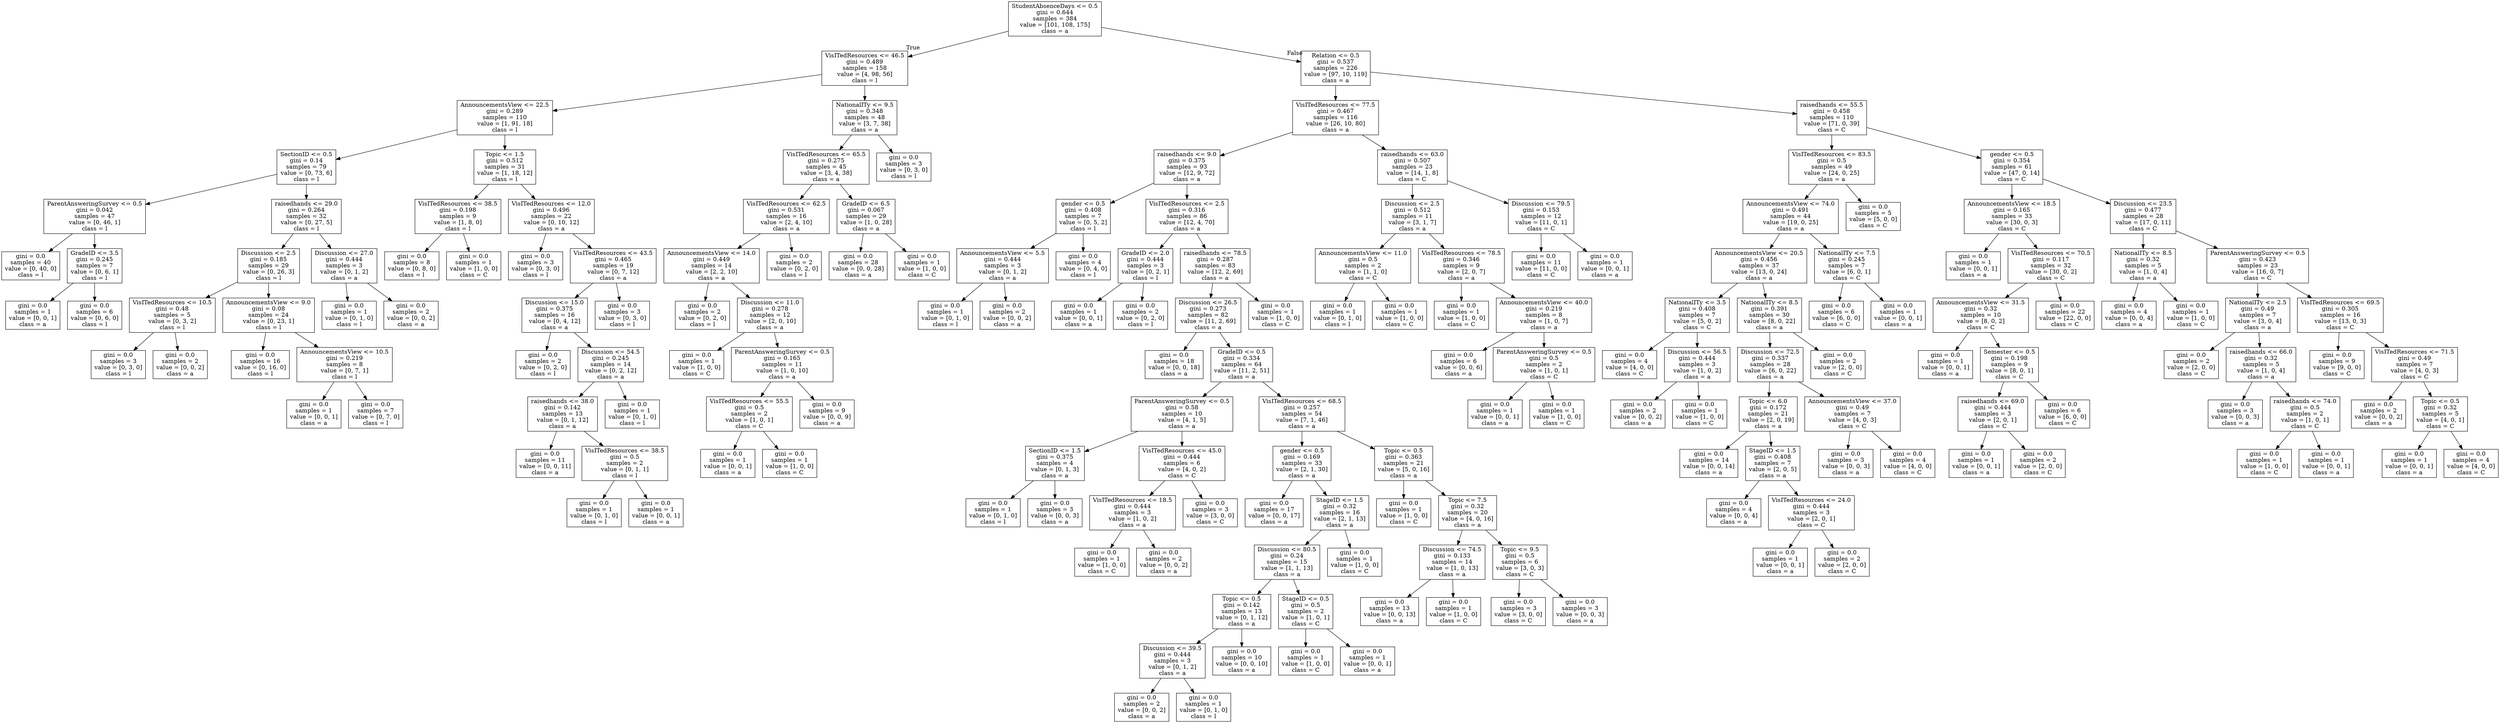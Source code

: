 digraph Tree {
node [shape=box] ;
0 [label="StudentAbsenceDays <= 0.5\ngini = 0.644\nsamples = 384\nvalue = [101, 108, 175]\nclass = a"] ;
1 [label="VisITedResources <= 46.5\ngini = 0.489\nsamples = 158\nvalue = [4, 98, 56]\nclass = l"] ;
0 -> 1 [labeldistance=2.5, labelangle=45, headlabel="True"] ;
2 [label="AnnouncementsView <= 22.5\ngini = 0.289\nsamples = 110\nvalue = [1, 91, 18]\nclass = l"] ;
1 -> 2 ;
3 [label="SectionID <= 0.5\ngini = 0.14\nsamples = 79\nvalue = [0, 73, 6]\nclass = l"] ;
2 -> 3 ;
4 [label="ParentAnsweringSurvey <= 0.5\ngini = 0.042\nsamples = 47\nvalue = [0, 46, 1]\nclass = l"] ;
3 -> 4 ;
5 [label="gini = 0.0\nsamples = 40\nvalue = [0, 40, 0]\nclass = l"] ;
4 -> 5 ;
6 [label="GradeID <= 3.5\ngini = 0.245\nsamples = 7\nvalue = [0, 6, 1]\nclass = l"] ;
4 -> 6 ;
7 [label="gini = 0.0\nsamples = 1\nvalue = [0, 0, 1]\nclass = a"] ;
6 -> 7 ;
8 [label="gini = 0.0\nsamples = 6\nvalue = [0, 6, 0]\nclass = l"] ;
6 -> 8 ;
9 [label="raisedhands <= 29.0\ngini = 0.264\nsamples = 32\nvalue = [0, 27, 5]\nclass = l"] ;
3 -> 9 ;
10 [label="Discussion <= 2.5\ngini = 0.185\nsamples = 29\nvalue = [0, 26, 3]\nclass = l"] ;
9 -> 10 ;
11 [label="VisITedResources <= 10.5\ngini = 0.48\nsamples = 5\nvalue = [0, 3, 2]\nclass = l"] ;
10 -> 11 ;
12 [label="gini = 0.0\nsamples = 3\nvalue = [0, 3, 0]\nclass = l"] ;
11 -> 12 ;
13 [label="gini = 0.0\nsamples = 2\nvalue = [0, 0, 2]\nclass = a"] ;
11 -> 13 ;
14 [label="AnnouncementsView <= 9.0\ngini = 0.08\nsamples = 24\nvalue = [0, 23, 1]\nclass = l"] ;
10 -> 14 ;
15 [label="gini = 0.0\nsamples = 16\nvalue = [0, 16, 0]\nclass = l"] ;
14 -> 15 ;
16 [label="AnnouncementsView <= 10.5\ngini = 0.219\nsamples = 8\nvalue = [0, 7, 1]\nclass = l"] ;
14 -> 16 ;
17 [label="gini = 0.0\nsamples = 1\nvalue = [0, 0, 1]\nclass = a"] ;
16 -> 17 ;
18 [label="gini = 0.0\nsamples = 7\nvalue = [0, 7, 0]\nclass = l"] ;
16 -> 18 ;
19 [label="Discussion <= 27.0\ngini = 0.444\nsamples = 3\nvalue = [0, 1, 2]\nclass = a"] ;
9 -> 19 ;
20 [label="gini = 0.0\nsamples = 1\nvalue = [0, 1, 0]\nclass = l"] ;
19 -> 20 ;
21 [label="gini = 0.0\nsamples = 2\nvalue = [0, 0, 2]\nclass = a"] ;
19 -> 21 ;
22 [label="Topic <= 1.5\ngini = 0.512\nsamples = 31\nvalue = [1, 18, 12]\nclass = l"] ;
2 -> 22 ;
23 [label="VisITedResources <= 38.5\ngini = 0.198\nsamples = 9\nvalue = [1, 8, 0]\nclass = l"] ;
22 -> 23 ;
24 [label="gini = 0.0\nsamples = 8\nvalue = [0, 8, 0]\nclass = l"] ;
23 -> 24 ;
25 [label="gini = 0.0\nsamples = 1\nvalue = [1, 0, 0]\nclass = C"] ;
23 -> 25 ;
26 [label="VisITedResources <= 12.0\ngini = 0.496\nsamples = 22\nvalue = [0, 10, 12]\nclass = a"] ;
22 -> 26 ;
27 [label="gini = 0.0\nsamples = 3\nvalue = [0, 3, 0]\nclass = l"] ;
26 -> 27 ;
28 [label="VisITedResources <= 43.5\ngini = 0.465\nsamples = 19\nvalue = [0, 7, 12]\nclass = a"] ;
26 -> 28 ;
29 [label="Discussion <= 15.0\ngini = 0.375\nsamples = 16\nvalue = [0, 4, 12]\nclass = a"] ;
28 -> 29 ;
30 [label="gini = 0.0\nsamples = 2\nvalue = [0, 2, 0]\nclass = l"] ;
29 -> 30 ;
31 [label="Discussion <= 54.5\ngini = 0.245\nsamples = 14\nvalue = [0, 2, 12]\nclass = a"] ;
29 -> 31 ;
32 [label="raisedhands <= 38.0\ngini = 0.142\nsamples = 13\nvalue = [0, 1, 12]\nclass = a"] ;
31 -> 32 ;
33 [label="gini = 0.0\nsamples = 11\nvalue = [0, 0, 11]\nclass = a"] ;
32 -> 33 ;
34 [label="VisITedResources <= 38.5\ngini = 0.5\nsamples = 2\nvalue = [0, 1, 1]\nclass = l"] ;
32 -> 34 ;
35 [label="gini = 0.0\nsamples = 1\nvalue = [0, 1, 0]\nclass = l"] ;
34 -> 35 ;
36 [label="gini = 0.0\nsamples = 1\nvalue = [0, 0, 1]\nclass = a"] ;
34 -> 36 ;
37 [label="gini = 0.0\nsamples = 1\nvalue = [0, 1, 0]\nclass = l"] ;
31 -> 37 ;
38 [label="gini = 0.0\nsamples = 3\nvalue = [0, 3, 0]\nclass = l"] ;
28 -> 38 ;
39 [label="NationalITy <= 9.5\ngini = 0.348\nsamples = 48\nvalue = [3, 7, 38]\nclass = a"] ;
1 -> 39 ;
40 [label="VisITedResources <= 65.5\ngini = 0.275\nsamples = 45\nvalue = [3, 4, 38]\nclass = a"] ;
39 -> 40 ;
41 [label="VisITedResources <= 62.5\ngini = 0.531\nsamples = 16\nvalue = [2, 4, 10]\nclass = a"] ;
40 -> 41 ;
42 [label="AnnouncementsView <= 14.0\ngini = 0.449\nsamples = 14\nvalue = [2, 2, 10]\nclass = a"] ;
41 -> 42 ;
43 [label="gini = 0.0\nsamples = 2\nvalue = [0, 2, 0]\nclass = l"] ;
42 -> 43 ;
44 [label="Discussion <= 11.0\ngini = 0.278\nsamples = 12\nvalue = [2, 0, 10]\nclass = a"] ;
42 -> 44 ;
45 [label="gini = 0.0\nsamples = 1\nvalue = [1, 0, 0]\nclass = C"] ;
44 -> 45 ;
46 [label="ParentAnsweringSurvey <= 0.5\ngini = 0.165\nsamples = 11\nvalue = [1, 0, 10]\nclass = a"] ;
44 -> 46 ;
47 [label="VisITedResources <= 55.5\ngini = 0.5\nsamples = 2\nvalue = [1, 0, 1]\nclass = C"] ;
46 -> 47 ;
48 [label="gini = 0.0\nsamples = 1\nvalue = [0, 0, 1]\nclass = a"] ;
47 -> 48 ;
49 [label="gini = 0.0\nsamples = 1\nvalue = [1, 0, 0]\nclass = C"] ;
47 -> 49 ;
50 [label="gini = 0.0\nsamples = 9\nvalue = [0, 0, 9]\nclass = a"] ;
46 -> 50 ;
51 [label="gini = 0.0\nsamples = 2\nvalue = [0, 2, 0]\nclass = l"] ;
41 -> 51 ;
52 [label="GradeID <= 6.5\ngini = 0.067\nsamples = 29\nvalue = [1, 0, 28]\nclass = a"] ;
40 -> 52 ;
53 [label="gini = 0.0\nsamples = 28\nvalue = [0, 0, 28]\nclass = a"] ;
52 -> 53 ;
54 [label="gini = 0.0\nsamples = 1\nvalue = [1, 0, 0]\nclass = C"] ;
52 -> 54 ;
55 [label="gini = 0.0\nsamples = 3\nvalue = [0, 3, 0]\nclass = l"] ;
39 -> 55 ;
56 [label="Relation <= 0.5\ngini = 0.537\nsamples = 226\nvalue = [97, 10, 119]\nclass = a"] ;
0 -> 56 [labeldistance=2.5, labelangle=-45, headlabel="False"] ;
57 [label="VisITedResources <= 77.5\ngini = 0.467\nsamples = 116\nvalue = [26, 10, 80]\nclass = a"] ;
56 -> 57 ;
58 [label="raisedhands <= 9.0\ngini = 0.375\nsamples = 93\nvalue = [12, 9, 72]\nclass = a"] ;
57 -> 58 ;
59 [label="gender <= 0.5\ngini = 0.408\nsamples = 7\nvalue = [0, 5, 2]\nclass = l"] ;
58 -> 59 ;
60 [label="AnnouncementsView <= 5.5\ngini = 0.444\nsamples = 3\nvalue = [0, 1, 2]\nclass = a"] ;
59 -> 60 ;
61 [label="gini = 0.0\nsamples = 1\nvalue = [0, 1, 0]\nclass = l"] ;
60 -> 61 ;
62 [label="gini = 0.0\nsamples = 2\nvalue = [0, 0, 2]\nclass = a"] ;
60 -> 62 ;
63 [label="gini = 0.0\nsamples = 4\nvalue = [0, 4, 0]\nclass = l"] ;
59 -> 63 ;
64 [label="VisITedResources <= 2.5\ngini = 0.316\nsamples = 86\nvalue = [12, 4, 70]\nclass = a"] ;
58 -> 64 ;
65 [label="GradeID <= 2.0\ngini = 0.444\nsamples = 3\nvalue = [0, 2, 1]\nclass = l"] ;
64 -> 65 ;
66 [label="gini = 0.0\nsamples = 1\nvalue = [0, 0, 1]\nclass = a"] ;
65 -> 66 ;
67 [label="gini = 0.0\nsamples = 2\nvalue = [0, 2, 0]\nclass = l"] ;
65 -> 67 ;
68 [label="raisedhands <= 78.5\ngini = 0.287\nsamples = 83\nvalue = [12, 2, 69]\nclass = a"] ;
64 -> 68 ;
69 [label="Discussion <= 26.5\ngini = 0.273\nsamples = 82\nvalue = [11, 2, 69]\nclass = a"] ;
68 -> 69 ;
70 [label="gini = 0.0\nsamples = 18\nvalue = [0, 0, 18]\nclass = a"] ;
69 -> 70 ;
71 [label="GradeID <= 0.5\ngini = 0.334\nsamples = 64\nvalue = [11, 2, 51]\nclass = a"] ;
69 -> 71 ;
72 [label="ParentAnsweringSurvey <= 0.5\ngini = 0.58\nsamples = 10\nvalue = [4, 1, 5]\nclass = a"] ;
71 -> 72 ;
73 [label="SectionID <= 1.5\ngini = 0.375\nsamples = 4\nvalue = [0, 1, 3]\nclass = a"] ;
72 -> 73 ;
74 [label="gini = 0.0\nsamples = 1\nvalue = [0, 1, 0]\nclass = l"] ;
73 -> 74 ;
75 [label="gini = 0.0\nsamples = 3\nvalue = [0, 0, 3]\nclass = a"] ;
73 -> 75 ;
76 [label="VisITedResources <= 45.0\ngini = 0.444\nsamples = 6\nvalue = [4, 0, 2]\nclass = C"] ;
72 -> 76 ;
77 [label="VisITedResources <= 18.5\ngini = 0.444\nsamples = 3\nvalue = [1, 0, 2]\nclass = a"] ;
76 -> 77 ;
78 [label="gini = 0.0\nsamples = 1\nvalue = [1, 0, 0]\nclass = C"] ;
77 -> 78 ;
79 [label="gini = 0.0\nsamples = 2\nvalue = [0, 0, 2]\nclass = a"] ;
77 -> 79 ;
80 [label="gini = 0.0\nsamples = 3\nvalue = [3, 0, 0]\nclass = C"] ;
76 -> 80 ;
81 [label="VisITedResources <= 68.5\ngini = 0.257\nsamples = 54\nvalue = [7, 1, 46]\nclass = a"] ;
71 -> 81 ;
82 [label="gender <= 0.5\ngini = 0.169\nsamples = 33\nvalue = [2, 1, 30]\nclass = a"] ;
81 -> 82 ;
83 [label="gini = 0.0\nsamples = 17\nvalue = [0, 0, 17]\nclass = a"] ;
82 -> 83 ;
84 [label="StageID <= 1.5\ngini = 0.32\nsamples = 16\nvalue = [2, 1, 13]\nclass = a"] ;
82 -> 84 ;
85 [label="Discussion <= 80.5\ngini = 0.24\nsamples = 15\nvalue = [1, 1, 13]\nclass = a"] ;
84 -> 85 ;
86 [label="Topic <= 0.5\ngini = 0.142\nsamples = 13\nvalue = [0, 1, 12]\nclass = a"] ;
85 -> 86 ;
87 [label="Discussion <= 39.5\ngini = 0.444\nsamples = 3\nvalue = [0, 1, 2]\nclass = a"] ;
86 -> 87 ;
88 [label="gini = 0.0\nsamples = 2\nvalue = [0, 0, 2]\nclass = a"] ;
87 -> 88 ;
89 [label="gini = 0.0\nsamples = 1\nvalue = [0, 1, 0]\nclass = l"] ;
87 -> 89 ;
90 [label="gini = 0.0\nsamples = 10\nvalue = [0, 0, 10]\nclass = a"] ;
86 -> 90 ;
91 [label="StageID <= 0.5\ngini = 0.5\nsamples = 2\nvalue = [1, 0, 1]\nclass = C"] ;
85 -> 91 ;
92 [label="gini = 0.0\nsamples = 1\nvalue = [1, 0, 0]\nclass = C"] ;
91 -> 92 ;
93 [label="gini = 0.0\nsamples = 1\nvalue = [0, 0, 1]\nclass = a"] ;
91 -> 93 ;
94 [label="gini = 0.0\nsamples = 1\nvalue = [1, 0, 0]\nclass = C"] ;
84 -> 94 ;
95 [label="Topic <= 0.5\ngini = 0.363\nsamples = 21\nvalue = [5, 0, 16]\nclass = a"] ;
81 -> 95 ;
96 [label="gini = 0.0\nsamples = 1\nvalue = [1, 0, 0]\nclass = C"] ;
95 -> 96 ;
97 [label="Topic <= 7.5\ngini = 0.32\nsamples = 20\nvalue = [4, 0, 16]\nclass = a"] ;
95 -> 97 ;
98 [label="Discussion <= 74.5\ngini = 0.133\nsamples = 14\nvalue = [1, 0, 13]\nclass = a"] ;
97 -> 98 ;
99 [label="gini = 0.0\nsamples = 13\nvalue = [0, 0, 13]\nclass = a"] ;
98 -> 99 ;
100 [label="gini = 0.0\nsamples = 1\nvalue = [1, 0, 0]\nclass = C"] ;
98 -> 100 ;
101 [label="Topic <= 9.5\ngini = 0.5\nsamples = 6\nvalue = [3, 0, 3]\nclass = C"] ;
97 -> 101 ;
102 [label="gini = 0.0\nsamples = 3\nvalue = [3, 0, 0]\nclass = C"] ;
101 -> 102 ;
103 [label="gini = 0.0\nsamples = 3\nvalue = [0, 0, 3]\nclass = a"] ;
101 -> 103 ;
104 [label="gini = 0.0\nsamples = 1\nvalue = [1, 0, 0]\nclass = C"] ;
68 -> 104 ;
105 [label="raisedhands <= 63.0\ngini = 0.507\nsamples = 23\nvalue = [14, 1, 8]\nclass = C"] ;
57 -> 105 ;
106 [label="Discussion <= 2.5\ngini = 0.512\nsamples = 11\nvalue = [3, 1, 7]\nclass = a"] ;
105 -> 106 ;
107 [label="AnnouncementsView <= 11.0\ngini = 0.5\nsamples = 2\nvalue = [1, 1, 0]\nclass = C"] ;
106 -> 107 ;
108 [label="gini = 0.0\nsamples = 1\nvalue = [0, 1, 0]\nclass = l"] ;
107 -> 108 ;
109 [label="gini = 0.0\nsamples = 1\nvalue = [1, 0, 0]\nclass = C"] ;
107 -> 109 ;
110 [label="VisITedResources <= 78.5\ngini = 0.346\nsamples = 9\nvalue = [2, 0, 7]\nclass = a"] ;
106 -> 110 ;
111 [label="gini = 0.0\nsamples = 1\nvalue = [1, 0, 0]\nclass = C"] ;
110 -> 111 ;
112 [label="AnnouncementsView <= 40.0\ngini = 0.219\nsamples = 8\nvalue = [1, 0, 7]\nclass = a"] ;
110 -> 112 ;
113 [label="gini = 0.0\nsamples = 6\nvalue = [0, 0, 6]\nclass = a"] ;
112 -> 113 ;
114 [label="ParentAnsweringSurvey <= 0.5\ngini = 0.5\nsamples = 2\nvalue = [1, 0, 1]\nclass = C"] ;
112 -> 114 ;
115 [label="gini = 0.0\nsamples = 1\nvalue = [0, 0, 1]\nclass = a"] ;
114 -> 115 ;
116 [label="gini = 0.0\nsamples = 1\nvalue = [1, 0, 0]\nclass = C"] ;
114 -> 116 ;
117 [label="Discussion <= 79.5\ngini = 0.153\nsamples = 12\nvalue = [11, 0, 1]\nclass = C"] ;
105 -> 117 ;
118 [label="gini = 0.0\nsamples = 11\nvalue = [11, 0, 0]\nclass = C"] ;
117 -> 118 ;
119 [label="gini = 0.0\nsamples = 1\nvalue = [0, 0, 1]\nclass = a"] ;
117 -> 119 ;
120 [label="raisedhands <= 55.5\ngini = 0.458\nsamples = 110\nvalue = [71, 0, 39]\nclass = C"] ;
56 -> 120 ;
121 [label="VisITedResources <= 83.5\ngini = 0.5\nsamples = 49\nvalue = [24, 0, 25]\nclass = a"] ;
120 -> 121 ;
122 [label="AnnouncementsView <= 74.0\ngini = 0.491\nsamples = 44\nvalue = [19, 0, 25]\nclass = a"] ;
121 -> 122 ;
123 [label="AnnouncementsView <= 20.5\ngini = 0.456\nsamples = 37\nvalue = [13, 0, 24]\nclass = a"] ;
122 -> 123 ;
124 [label="NationalITy <= 3.5\ngini = 0.408\nsamples = 7\nvalue = [5, 0, 2]\nclass = C"] ;
123 -> 124 ;
125 [label="gini = 0.0\nsamples = 4\nvalue = [4, 0, 0]\nclass = C"] ;
124 -> 125 ;
126 [label="Discussion <= 56.5\ngini = 0.444\nsamples = 3\nvalue = [1, 0, 2]\nclass = a"] ;
124 -> 126 ;
127 [label="gini = 0.0\nsamples = 2\nvalue = [0, 0, 2]\nclass = a"] ;
126 -> 127 ;
128 [label="gini = 0.0\nsamples = 1\nvalue = [1, 0, 0]\nclass = C"] ;
126 -> 128 ;
129 [label="NationalITy <= 8.5\ngini = 0.391\nsamples = 30\nvalue = [8, 0, 22]\nclass = a"] ;
123 -> 129 ;
130 [label="Discussion <= 72.5\ngini = 0.337\nsamples = 28\nvalue = [6, 0, 22]\nclass = a"] ;
129 -> 130 ;
131 [label="Topic <= 6.0\ngini = 0.172\nsamples = 21\nvalue = [2, 0, 19]\nclass = a"] ;
130 -> 131 ;
132 [label="gini = 0.0\nsamples = 14\nvalue = [0, 0, 14]\nclass = a"] ;
131 -> 132 ;
133 [label="StageID <= 1.5\ngini = 0.408\nsamples = 7\nvalue = [2, 0, 5]\nclass = a"] ;
131 -> 133 ;
134 [label="gini = 0.0\nsamples = 4\nvalue = [0, 0, 4]\nclass = a"] ;
133 -> 134 ;
135 [label="VisITedResources <= 24.0\ngini = 0.444\nsamples = 3\nvalue = [2, 0, 1]\nclass = C"] ;
133 -> 135 ;
136 [label="gini = 0.0\nsamples = 1\nvalue = [0, 0, 1]\nclass = a"] ;
135 -> 136 ;
137 [label="gini = 0.0\nsamples = 2\nvalue = [2, 0, 0]\nclass = C"] ;
135 -> 137 ;
138 [label="AnnouncementsView <= 37.0\ngini = 0.49\nsamples = 7\nvalue = [4, 0, 3]\nclass = C"] ;
130 -> 138 ;
139 [label="gini = 0.0\nsamples = 3\nvalue = [0, 0, 3]\nclass = a"] ;
138 -> 139 ;
140 [label="gini = 0.0\nsamples = 4\nvalue = [4, 0, 0]\nclass = C"] ;
138 -> 140 ;
141 [label="gini = 0.0\nsamples = 2\nvalue = [2, 0, 0]\nclass = C"] ;
129 -> 141 ;
142 [label="NationalITy <= 7.5\ngini = 0.245\nsamples = 7\nvalue = [6, 0, 1]\nclass = C"] ;
122 -> 142 ;
143 [label="gini = 0.0\nsamples = 6\nvalue = [6, 0, 0]\nclass = C"] ;
142 -> 143 ;
144 [label="gini = 0.0\nsamples = 1\nvalue = [0, 0, 1]\nclass = a"] ;
142 -> 144 ;
145 [label="gini = 0.0\nsamples = 5\nvalue = [5, 0, 0]\nclass = C"] ;
121 -> 145 ;
146 [label="gender <= 0.5\ngini = 0.354\nsamples = 61\nvalue = [47, 0, 14]\nclass = C"] ;
120 -> 146 ;
147 [label="AnnouncementsView <= 18.5\ngini = 0.165\nsamples = 33\nvalue = [30, 0, 3]\nclass = C"] ;
146 -> 147 ;
148 [label="gini = 0.0\nsamples = 1\nvalue = [0, 0, 1]\nclass = a"] ;
147 -> 148 ;
149 [label="VisITedResources <= 70.5\ngini = 0.117\nsamples = 32\nvalue = [30, 0, 2]\nclass = C"] ;
147 -> 149 ;
150 [label="AnnouncementsView <= 31.5\ngini = 0.32\nsamples = 10\nvalue = [8, 0, 2]\nclass = C"] ;
149 -> 150 ;
151 [label="gini = 0.0\nsamples = 1\nvalue = [0, 0, 1]\nclass = a"] ;
150 -> 151 ;
152 [label="Semester <= 0.5\ngini = 0.198\nsamples = 9\nvalue = [8, 0, 1]\nclass = C"] ;
150 -> 152 ;
153 [label="raisedhands <= 69.0\ngini = 0.444\nsamples = 3\nvalue = [2, 0, 1]\nclass = C"] ;
152 -> 153 ;
154 [label="gini = 0.0\nsamples = 1\nvalue = [0, 0, 1]\nclass = a"] ;
153 -> 154 ;
155 [label="gini = 0.0\nsamples = 2\nvalue = [2, 0, 0]\nclass = C"] ;
153 -> 155 ;
156 [label="gini = 0.0\nsamples = 6\nvalue = [6, 0, 0]\nclass = C"] ;
152 -> 156 ;
157 [label="gini = 0.0\nsamples = 22\nvalue = [22, 0, 0]\nclass = C"] ;
149 -> 157 ;
158 [label="Discussion <= 23.5\ngini = 0.477\nsamples = 28\nvalue = [17, 0, 11]\nclass = C"] ;
146 -> 158 ;
159 [label="NationalITy <= 8.5\ngini = 0.32\nsamples = 5\nvalue = [1, 0, 4]\nclass = a"] ;
158 -> 159 ;
160 [label="gini = 0.0\nsamples = 4\nvalue = [0, 0, 4]\nclass = a"] ;
159 -> 160 ;
161 [label="gini = 0.0\nsamples = 1\nvalue = [1, 0, 0]\nclass = C"] ;
159 -> 161 ;
162 [label="ParentAnsweringSurvey <= 0.5\ngini = 0.423\nsamples = 23\nvalue = [16, 0, 7]\nclass = C"] ;
158 -> 162 ;
163 [label="NationalITy <= 2.5\ngini = 0.49\nsamples = 7\nvalue = [3, 0, 4]\nclass = a"] ;
162 -> 163 ;
164 [label="gini = 0.0\nsamples = 2\nvalue = [2, 0, 0]\nclass = C"] ;
163 -> 164 ;
165 [label="raisedhands <= 66.0\ngini = 0.32\nsamples = 5\nvalue = [1, 0, 4]\nclass = a"] ;
163 -> 165 ;
166 [label="gini = 0.0\nsamples = 3\nvalue = [0, 0, 3]\nclass = a"] ;
165 -> 166 ;
167 [label="raisedhands <= 74.0\ngini = 0.5\nsamples = 2\nvalue = [1, 0, 1]\nclass = C"] ;
165 -> 167 ;
168 [label="gini = 0.0\nsamples = 1\nvalue = [1, 0, 0]\nclass = C"] ;
167 -> 168 ;
169 [label="gini = 0.0\nsamples = 1\nvalue = [0, 0, 1]\nclass = a"] ;
167 -> 169 ;
170 [label="VisITedResources <= 69.5\ngini = 0.305\nsamples = 16\nvalue = [13, 0, 3]\nclass = C"] ;
162 -> 170 ;
171 [label="gini = 0.0\nsamples = 9\nvalue = [9, 0, 0]\nclass = C"] ;
170 -> 171 ;
172 [label="VisITedResources <= 71.5\ngini = 0.49\nsamples = 7\nvalue = [4, 0, 3]\nclass = C"] ;
170 -> 172 ;
173 [label="gini = 0.0\nsamples = 2\nvalue = [0, 0, 2]\nclass = a"] ;
172 -> 173 ;
174 [label="Topic <= 0.5\ngini = 0.32\nsamples = 5\nvalue = [4, 0, 1]\nclass = C"] ;
172 -> 174 ;
175 [label="gini = 0.0\nsamples = 1\nvalue = [0, 0, 1]\nclass = a"] ;
174 -> 175 ;
176 [label="gini = 0.0\nsamples = 4\nvalue = [4, 0, 0]\nclass = C"] ;
174 -> 176 ;
}